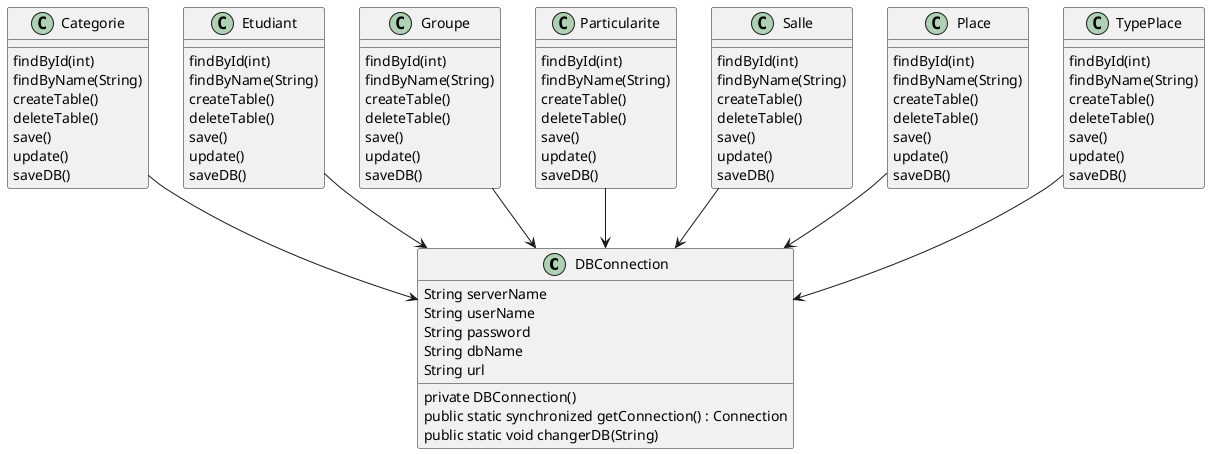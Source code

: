 @startuml

class DBConnection{
String serverName
String userName
String password
String dbName
String url

private DBConnection()
public static synchronized getConnection() : Connection
public static void changerDB(String)
}

class Categorie{
findById(int)
findByName(String)
createTable()
deleteTable()
save()
update()
saveDB()
}

class Etudiant{
findById(int)
findByName(String)
createTable()
deleteTable()
save()
update()
saveDB()
}

class Groupe{
findById(int)
findByName(String)
createTable()
deleteTable()
save()
update()
saveDB()
}

class Particularite{
findById(int)
findByName(String)
createTable()
deleteTable()
save()
update()
saveDB()
}

class Salle{
findById(int)
findByName(String)
createTable()
deleteTable()
save()
update()
saveDB()
}

class Place{
findById(int)
findByName(String)
createTable()
deleteTable()
save()
update()
saveDB()
}

class TypePlace{
findById(int)
findByName(String)
createTable()
deleteTable()
save()
update()
saveDB()
}

Categorie --> DBConnection
Place --> DBConnection
TypePlace --> DBConnection
Etudiant --> DBConnection
Groupe --> DBConnection
Particularite --> DBConnection
Salle --> DBConnection
@enduml